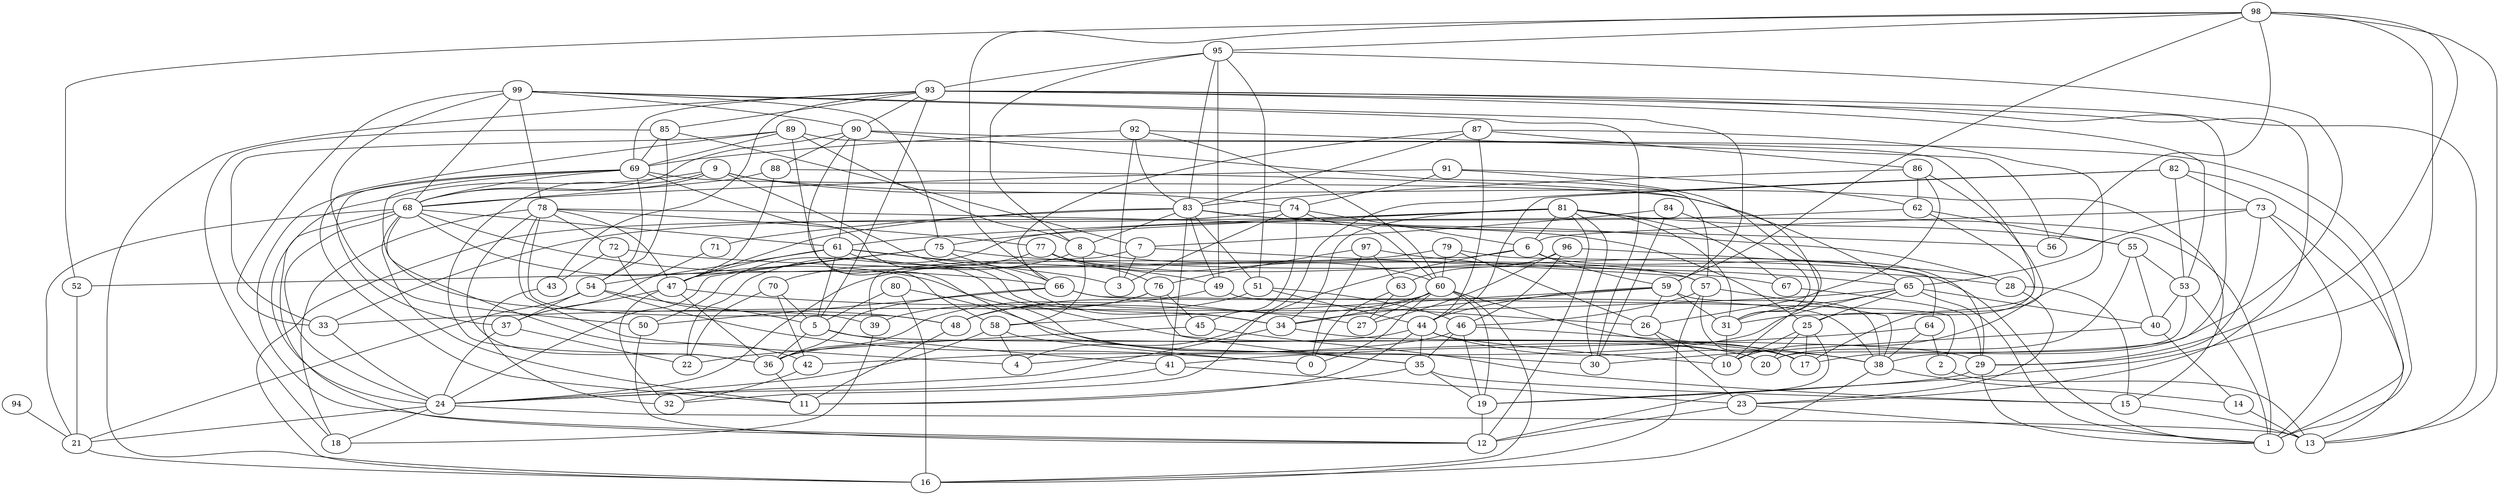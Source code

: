 digraph GG_graph {

subgraph G_graph {
edge [color = black]
"53" -> "20" [dir = none]
"97" -> "65" [dir = none]
"41" -> "24" [dir = none]
"63" -> "27" [dir = none]
"72" -> "67" [dir = none]
"98" -> "66" [dir = none]
"28" -> "23" [dir = none]
"94" -> "21" [dir = none]
"80" -> "16" [dir = none]
"39" -> "18" [dir = none]
"54" -> "0" [dir = none]
"54" -> "5" [dir = none]
"92" -> "3" [dir = none]
"29" -> "19" [dir = none]
"99" -> "68" [dir = none]
"78" -> "4" [dir = none]
"78" -> "25" [dir = none]
"62" -> "25" [dir = none]
"77" -> "60" [dir = none]
"88" -> "47" [dir = none]
"89" -> "8" [dir = none]
"37" -> "22" [dir = none]
"34" -> "24" [dir = none]
"40" -> "14" [dir = none]
"82" -> "32" [dir = none]
"21" -> "16" [dir = none]
"76" -> "39" [dir = none]
"5" -> "36" [dir = none]
"68" -> "11" [dir = none]
"68" -> "42" [dir = none]
"68" -> "66" [dir = none]
"24" -> "18" [dir = none]
"83" -> "71" [dir = none]
"83" -> "56" [dir = none]
"83" -> "8" [dir = none]
"35" -> "15" [dir = none]
"8" -> "58" [dir = none]
"93" -> "43" [dir = none]
"93" -> "23" [dir = none]
"93" -> "13" [dir = none]
"93" -> "85" [dir = none]
"93" -> "5" [dir = none]
"93" -> "16" [dir = none]
"93" -> "90" [dir = none]
"9" -> "68" [dir = none]
"61" -> "47" [dir = none]
"38" -> "14" [dir = none]
"75" -> "47" [dir = none]
"44" -> "38" [dir = none]
"91" -> "31" [dir = none]
"90" -> "57" [dir = none]
"90" -> "58" [dir = none]
"87" -> "86" [dir = none]
"87" -> "10" [dir = none]
"87" -> "66" [dir = none]
"73" -> "65" [dir = none]
"33" -> "24" [dir = none]
"84" -> "31" [dir = none]
"58" -> "24" [dir = none]
"51" -> "48" [dir = none]
"51" -> "46" [dir = none]
"49" -> "26" [dir = none]
"49" -> "36" [dir = none]
"59" -> "58" [dir = none]
"59" -> "38" [dir = none]
"59" -> "31" [dir = none]
"50" -> "12" [dir = none]
"52" -> "21" [dir = none]
"19" -> "12" [dir = none]
"95" -> "51" [dir = none]
"95" -> "8" [dir = none]
"81" -> "67" [dir = none]
"81" -> "30" [dir = none]
"81" -> "55" [dir = none]
"81" -> "6" [dir = none]
"81" -> "12" [dir = none]
"81" -> "75" [dir = none]
"81" -> "31" [dir = none]
"69" -> "37" [dir = none]
"69" -> "12" [dir = none]
"45" -> "15" [dir = none]
"7" -> "3" [dir = none]
"65" -> "1" [dir = none]
"65" -> "25" [dir = none]
"65" -> "31" [dir = none]
"66" -> "2" [dir = none]
"66" -> "38" [dir = none]
"70" -> "42" [dir = none]
"74" -> "3" [dir = none]
"74" -> "6" [dir = none]
"47" -> "32" [dir = none]
"47" -> "27" [dir = none]
"96" -> "27" [dir = none]
"15" -> "13" [dir = none]
"64" -> "38" [dir = none]
"79" -> "60" [dir = none]
"79" -> "24" [dir = none]
"25" -> "20" [dir = none]
"25" -> "17" [dir = none]
"99" -> "30" [dir = none]
"53" -> "40" [dir = none]
"25" -> "10" [dir = none]
"6" -> "52" [dir = none]
"59" -> "26" [dir = none]
"71" -> "37" [dir = none]
"23" -> "1" [dir = none]
"99" -> "50" [dir = none]
"58" -> "0" [dir = none]
"84" -> "30" [dir = none]
"35" -> "19" [dir = none]
"98" -> "56" [dir = none]
"83" -> "49" [dir = none]
"77" -> "1" [dir = none]
"68" -> "12" [dir = none]
"86" -> "26" [dir = none]
"60" -> "17" [dir = none]
"65" -> "33" [dir = none]
"95" -> "93" [dir = none]
"89" -> "35" [dir = none]
"97" -> "0" [dir = none]
"7" -> "39" [dir = none]
"79" -> "64" [dir = none]
"97" -> "63" [dir = none]
"87" -> "83" [dir = none]
"85" -> "7" [dir = none]
"14" -> "13" [dir = none]
"26" -> "23" [dir = none]
"69" -> "48" [dir = none]
"48" -> "11" [dir = none]
"25" -> "12" [dir = none]
"85" -> "69" [dir = none]
"46" -> "19" [dir = none]
"82" -> "73" [dir = none]
"86" -> "62" [dir = none]
"9" -> "15" [dir = none]
"36" -> "11" [dir = none]
"2" -> "13" [dir = none]
"5" -> "41" [dir = none]
"9" -> "24" [dir = none]
"83" -> "28" [dir = none]
"7" -> "57" [dir = none]
"85" -> "54" [dir = none]
"97" -> "76" [dir = none]
"83" -> "41" [dir = none]
"74" -> "16" [dir = none]
"47" -> "36" [dir = none]
"68" -> "21" [dir = none]
"81" -> "61" [dir = none]
"70" -> "5" [dir = none]
"81" -> "33" [dir = none]
"78" -> "36" [dir = none]
"95" -> "49" [dir = none]
"88" -> "68" [dir = none]
"76" -> "35" [dir = none]
"83" -> "1" [dir = none]
"37" -> "24" [dir = none]
"75" -> "28" [dir = none]
"51" -> "44" [dir = none]
"29" -> "1" [dir = none]
"61" -> "54" [dir = none]
"81" -> "34" [dir = none]
"55" -> "20" [dir = none]
"86" -> "17" [dir = none]
"72" -> "43" [dir = none]
"78" -> "18" [dir = none]
"53" -> "1" [dir = none]
"75" -> "66" [dir = none]
"54" -> "21" [dir = none]
"69" -> "54" [dir = none]
"55" -> "53" [dir = none]
"77" -> "76" [dir = none]
"70" -> "22" [dir = none]
"93" -> "69" [dir = none]
"5" -> "29" [dir = none]
"46" -> "35" [dir = none]
"80" -> "5" [dir = none]
"73" -> "13" [dir = none]
"98" -> "13" [dir = none]
"23" -> "12" [dir = none]
"92" -> "56" [dir = none]
"66" -> "36" [dir = none]
"73" -> "6" [dir = none]
"82" -> "1" [dir = none]
"95" -> "17" [dir = none]
"38" -> "16" [dir = none]
"93" -> "53" [dir = none]
"61" -> "20" [dir = none]
"74" -> "60" [dir = none]
"35" -> "11" [dir = none]
"61" -> "5" [dir = none]
"8" -> "70" [dir = none]
"75" -> "24" [dir = none]
"68" -> "24" [dir = none]
"60" -> "0" [dir = none]
"43" -> "32" [dir = none]
"62" -> "55" [dir = none]
"41" -> "23" [dir = none]
"60" -> "48" [dir = none]
"54" -> "37" [dir = none]
"74" -> "45" [dir = none]
"98" -> "29" [dir = none]
"92" -> "69" [dir = none]
"60" -> "19" [dir = none]
"44" -> "10" [dir = none]
"34" -> "17" [dir = none]
"9" -> "34" [dir = none]
"64" -> "2" [dir = none]
"89" -> "31" [dir = none]
"61" -> "3" [dir = none]
"90" -> "88" [dir = none]
"9" -> "74" [dir = none]
"99" -> "75" [dir = none]
"90" -> "61" [dir = none]
"77" -> "22" [dir = none]
"60" -> "34" [dir = none]
"64" -> "41" [dir = none]
"24" -> "13" [dir = none]
"93" -> "38" [dir = none]
"78" -> "72" [dir = none]
"6" -> "4" [dir = none]
"82" -> "53" [dir = none]
"44" -> "35" [dir = none]
"86" -> "83" [dir = none]
"78" -> "47" [dir = none]
"89" -> "69" [dir = none]
"42" -> "32" [dir = none]
"98" -> "19" [dir = none]
"90" -> "68" [dir = none]
"59" -> "44" [dir = none]
"90" -> "1" [dir = none]
"85" -> "18" [dir = none]
"26" -> "10" [dir = none]
"76" -> "48" [dir = none]
"44" -> "11" [dir = none]
"62" -> "50" [dir = none]
"65" -> "40" [dir = none]
"40" -> "30" [dir = none]
"96" -> "63" [dir = none]
"78" -> "77" [dir = none]
"89" -> "11" [dir = none]
"57" -> "17" [dir = none]
"24" -> "21" [dir = none]
"57" -> "38" [dir = none]
"69" -> "65" [dir = none]
"63" -> "0" [dir = none]
"99" -> "78" [dir = none]
"6" -> "29" [dir = none]
"96" -> "46" [dir = none]
"95" -> "83" [dir = none]
"79" -> "26" [dir = none]
"66" -> "50" [dir = none]
"84" -> "7" [dir = none]
"87" -> "44" [dir = none]
"45" -> "22" [dir = none]
"67" -> "29" [dir = none]
"83" -> "51" [dir = none]
"83" -> "47" [dir = none]
"46" -> "42" [dir = none]
"73" -> "1" [dir = none]
"59" -> "34" [dir = none]
"55" -> "40" [dir = none]
"73" -> "29" [dir = none]
"69" -> "34" [dir = none]
"78" -> "48" [dir = none]
"60" -> "16" [dir = none]
"46" -> "38" [dir = none]
"58" -> "4" [dir = none]
"92" -> "83" [dir = none]
"99" -> "90" [dir = none]
"61" -> "49" [dir = none]
"72" -> "39" [dir = none]
"65" -> "4" [dir = none]
"60" -> "27" [dir = none]
"69" -> "68" [dir = none]
"99" -> "33" [dir = none]
"92" -> "60" [dir = none]
"88" -> "10" [dir = none]
"96" -> "28" [dir = none]
"99" -> "59" [dir = none]
"31" -> "10" [dir = none]
"6" -> "59" [dir = none]
"98" -> "59" [dir = none]
"44" -> "36" [dir = none]
"82" -> "44" [dir = none]
"91" -> "68" [dir = none]
"68" -> "61" [dir = none]
"57" -> "16" [dir = none]
"9" -> "36" [dir = none]
"47" -> "37" [dir = none]
"57" -> "46" [dir = none]
"28" -> "15" [dir = none]
"89" -> "33" [dir = none]
"68" -> "20" [dir = none]
"98" -> "52" [dir = none]
"91" -> "74" [dir = none]
"80" -> "30" [dir = none]
"76" -> "45" [dir = none]
"98" -> "95" [dir = none]
"91" -> "62" [dir = none]
"8" -> "57" [dir = none]
}

}
